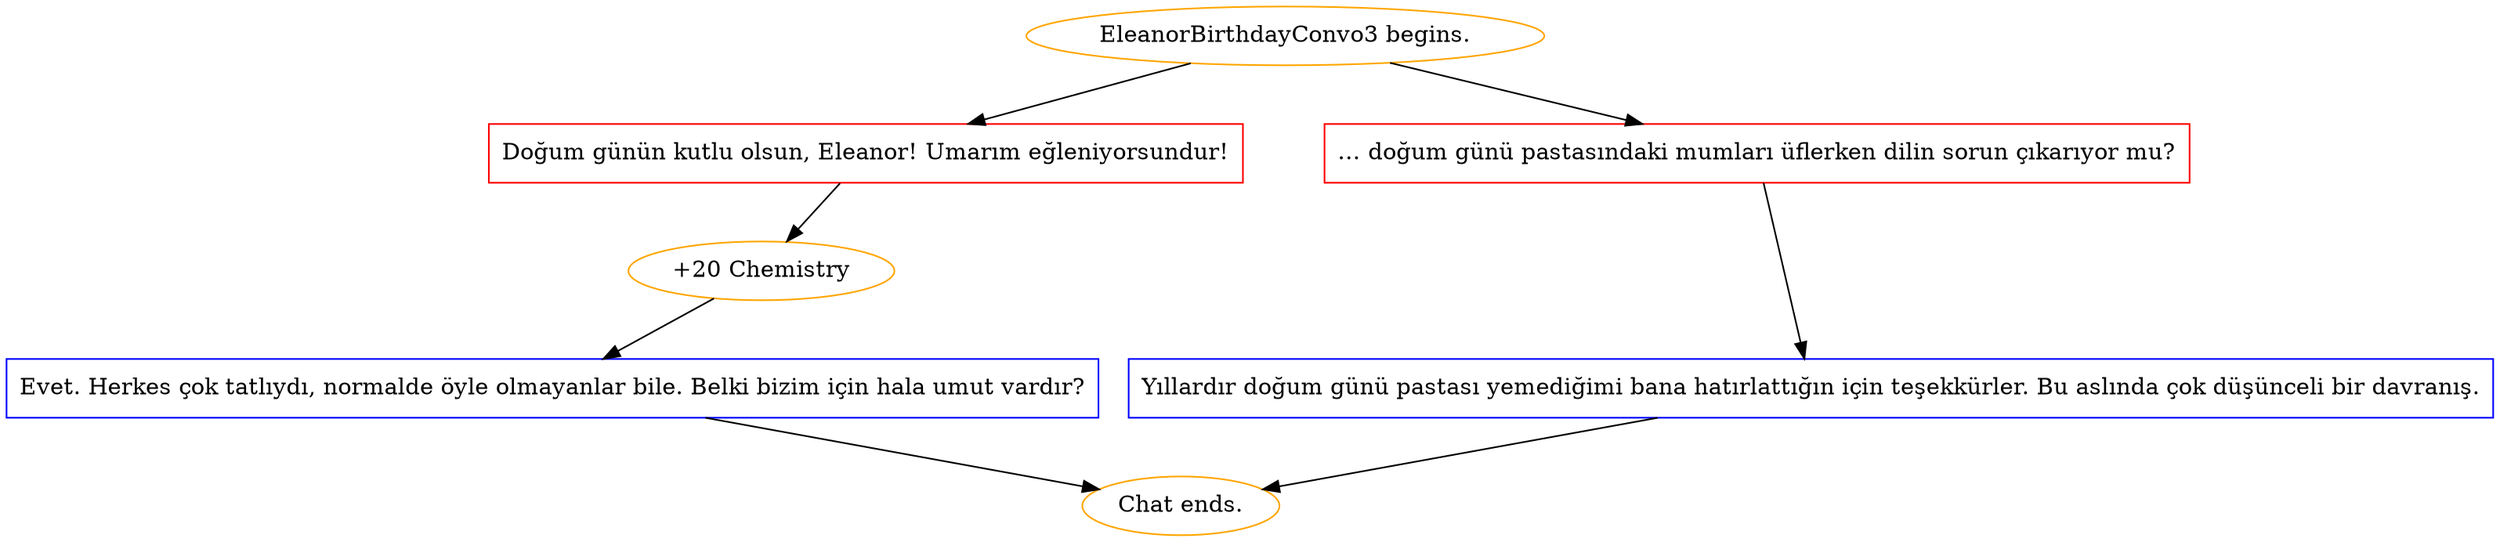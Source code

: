 digraph {
	"EleanorBirthdayConvo3 begins." [color=orange];
		"EleanorBirthdayConvo3 begins." -> j4151014349;
		"EleanorBirthdayConvo3 begins." -> j1867499732;
	j4151014349 [label="Doğum günün kutlu olsun, Eleanor! Umarım eğleniyorsundur!",shape=box,color=red];
		j4151014349 -> j2367482256;
	j1867499732 [label="… doğum günü pastasındaki mumları üflerken dilin sorun çıkarıyor mu?",shape=box,color=red];
		j1867499732 -> j260503473;
	j2367482256 [label="+20 Chemistry",color=orange];
		j2367482256 -> j504483059;
	j260503473 [label="Yıllardır doğum günü pastası yemediğimi bana hatırlattığın için teşekkürler. Bu aslında çok düşünceli bir davranış.",shape=box,color=blue];
		j260503473 -> "Chat ends.";
	j504483059 [label="Evet. Herkes çok tatlıydı, normalde öyle olmayanlar bile. Belki bizim için hala umut vardır?",shape=box,color=blue];
		j504483059 -> "Chat ends.";
	"Chat ends." [color=orange];
}